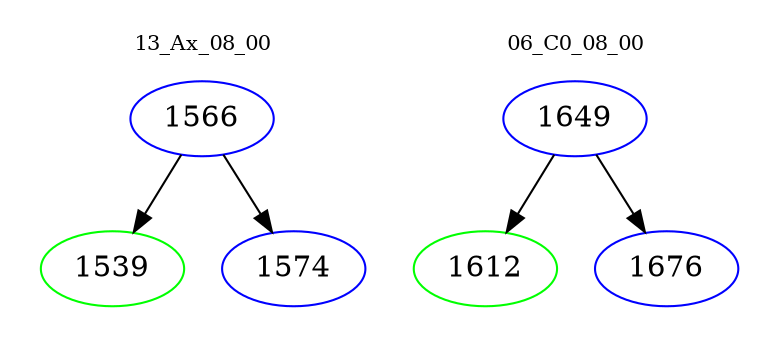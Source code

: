 digraph{
subgraph cluster_0 {
color = white
label = "13_Ax_08_00";
fontsize=10;
T0_1566 [label="1566", color="blue"]
T0_1566 -> T0_1539 [color="black"]
T0_1539 [label="1539", color="green"]
T0_1566 -> T0_1574 [color="black"]
T0_1574 [label="1574", color="blue"]
}
subgraph cluster_1 {
color = white
label = "06_C0_08_00";
fontsize=10;
T1_1649 [label="1649", color="blue"]
T1_1649 -> T1_1612 [color="black"]
T1_1612 [label="1612", color="green"]
T1_1649 -> T1_1676 [color="black"]
T1_1676 [label="1676", color="blue"]
}
}
